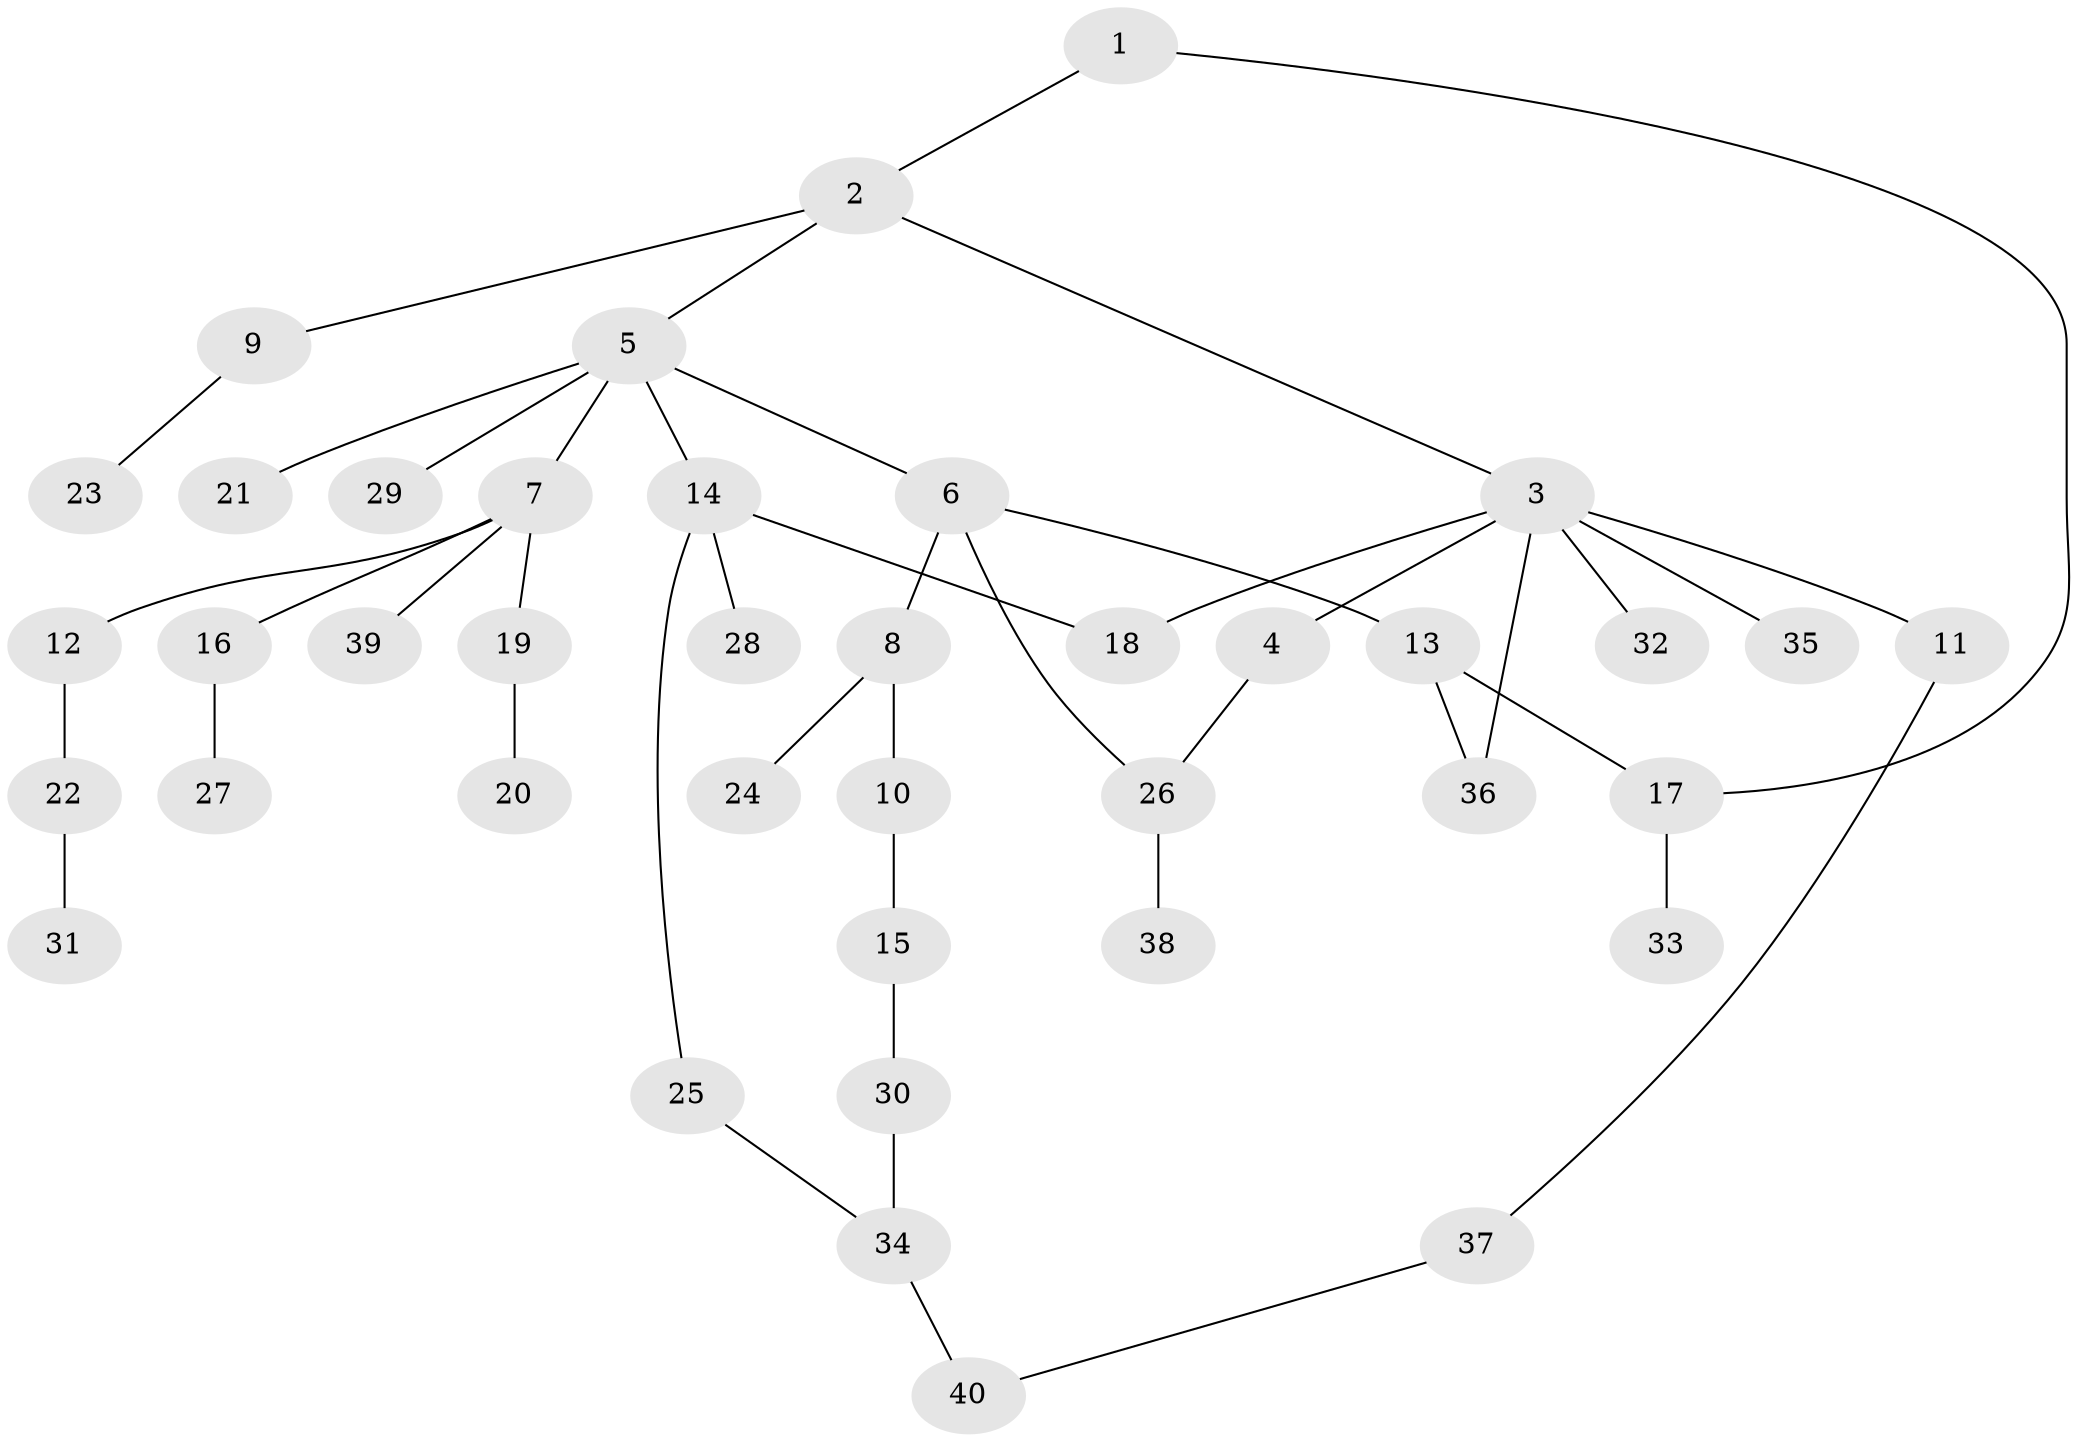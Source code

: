 // original degree distribution, {3: 0.12280701754385964, 4: 0.05263157894736842, 8: 0.017543859649122806, 6: 0.03508771929824561, 1: 0.3684210526315789, 5: 0.03508771929824561, 2: 0.3684210526315789}
// Generated by graph-tools (version 1.1) at 2025/49/03/04/25 22:49:04]
// undirected, 40 vertices, 45 edges
graph export_dot {
  node [color=gray90,style=filled];
  1;
  2;
  3;
  4;
  5;
  6;
  7;
  8;
  9;
  10;
  11;
  12;
  13;
  14;
  15;
  16;
  17;
  18;
  19;
  20;
  21;
  22;
  23;
  24;
  25;
  26;
  27;
  28;
  29;
  30;
  31;
  32;
  33;
  34;
  35;
  36;
  37;
  38;
  39;
  40;
  1 -- 2 [weight=1.0];
  1 -- 17 [weight=1.0];
  2 -- 3 [weight=1.0];
  2 -- 5 [weight=1.0];
  2 -- 9 [weight=1.0];
  3 -- 4 [weight=1.0];
  3 -- 11 [weight=1.0];
  3 -- 18 [weight=1.0];
  3 -- 32 [weight=1.0];
  3 -- 35 [weight=1.0];
  3 -- 36 [weight=1.0];
  4 -- 26 [weight=1.0];
  5 -- 6 [weight=1.0];
  5 -- 7 [weight=1.0];
  5 -- 14 [weight=1.0];
  5 -- 21 [weight=1.0];
  5 -- 29 [weight=1.0];
  6 -- 8 [weight=1.0];
  6 -- 13 [weight=1.0];
  6 -- 26 [weight=1.0];
  7 -- 12 [weight=1.0];
  7 -- 16 [weight=1.0];
  7 -- 19 [weight=1.0];
  7 -- 39 [weight=1.0];
  8 -- 10 [weight=2.0];
  8 -- 24 [weight=1.0];
  9 -- 23 [weight=1.0];
  10 -- 15 [weight=1.0];
  11 -- 37 [weight=1.0];
  12 -- 22 [weight=1.0];
  13 -- 17 [weight=1.0];
  13 -- 36 [weight=1.0];
  14 -- 18 [weight=1.0];
  14 -- 25 [weight=1.0];
  14 -- 28 [weight=1.0];
  15 -- 30 [weight=1.0];
  16 -- 27 [weight=1.0];
  17 -- 33 [weight=1.0];
  19 -- 20 [weight=1.0];
  22 -- 31 [weight=1.0];
  25 -- 34 [weight=1.0];
  26 -- 38 [weight=1.0];
  30 -- 34 [weight=1.0];
  34 -- 40 [weight=1.0];
  37 -- 40 [weight=1.0];
}
